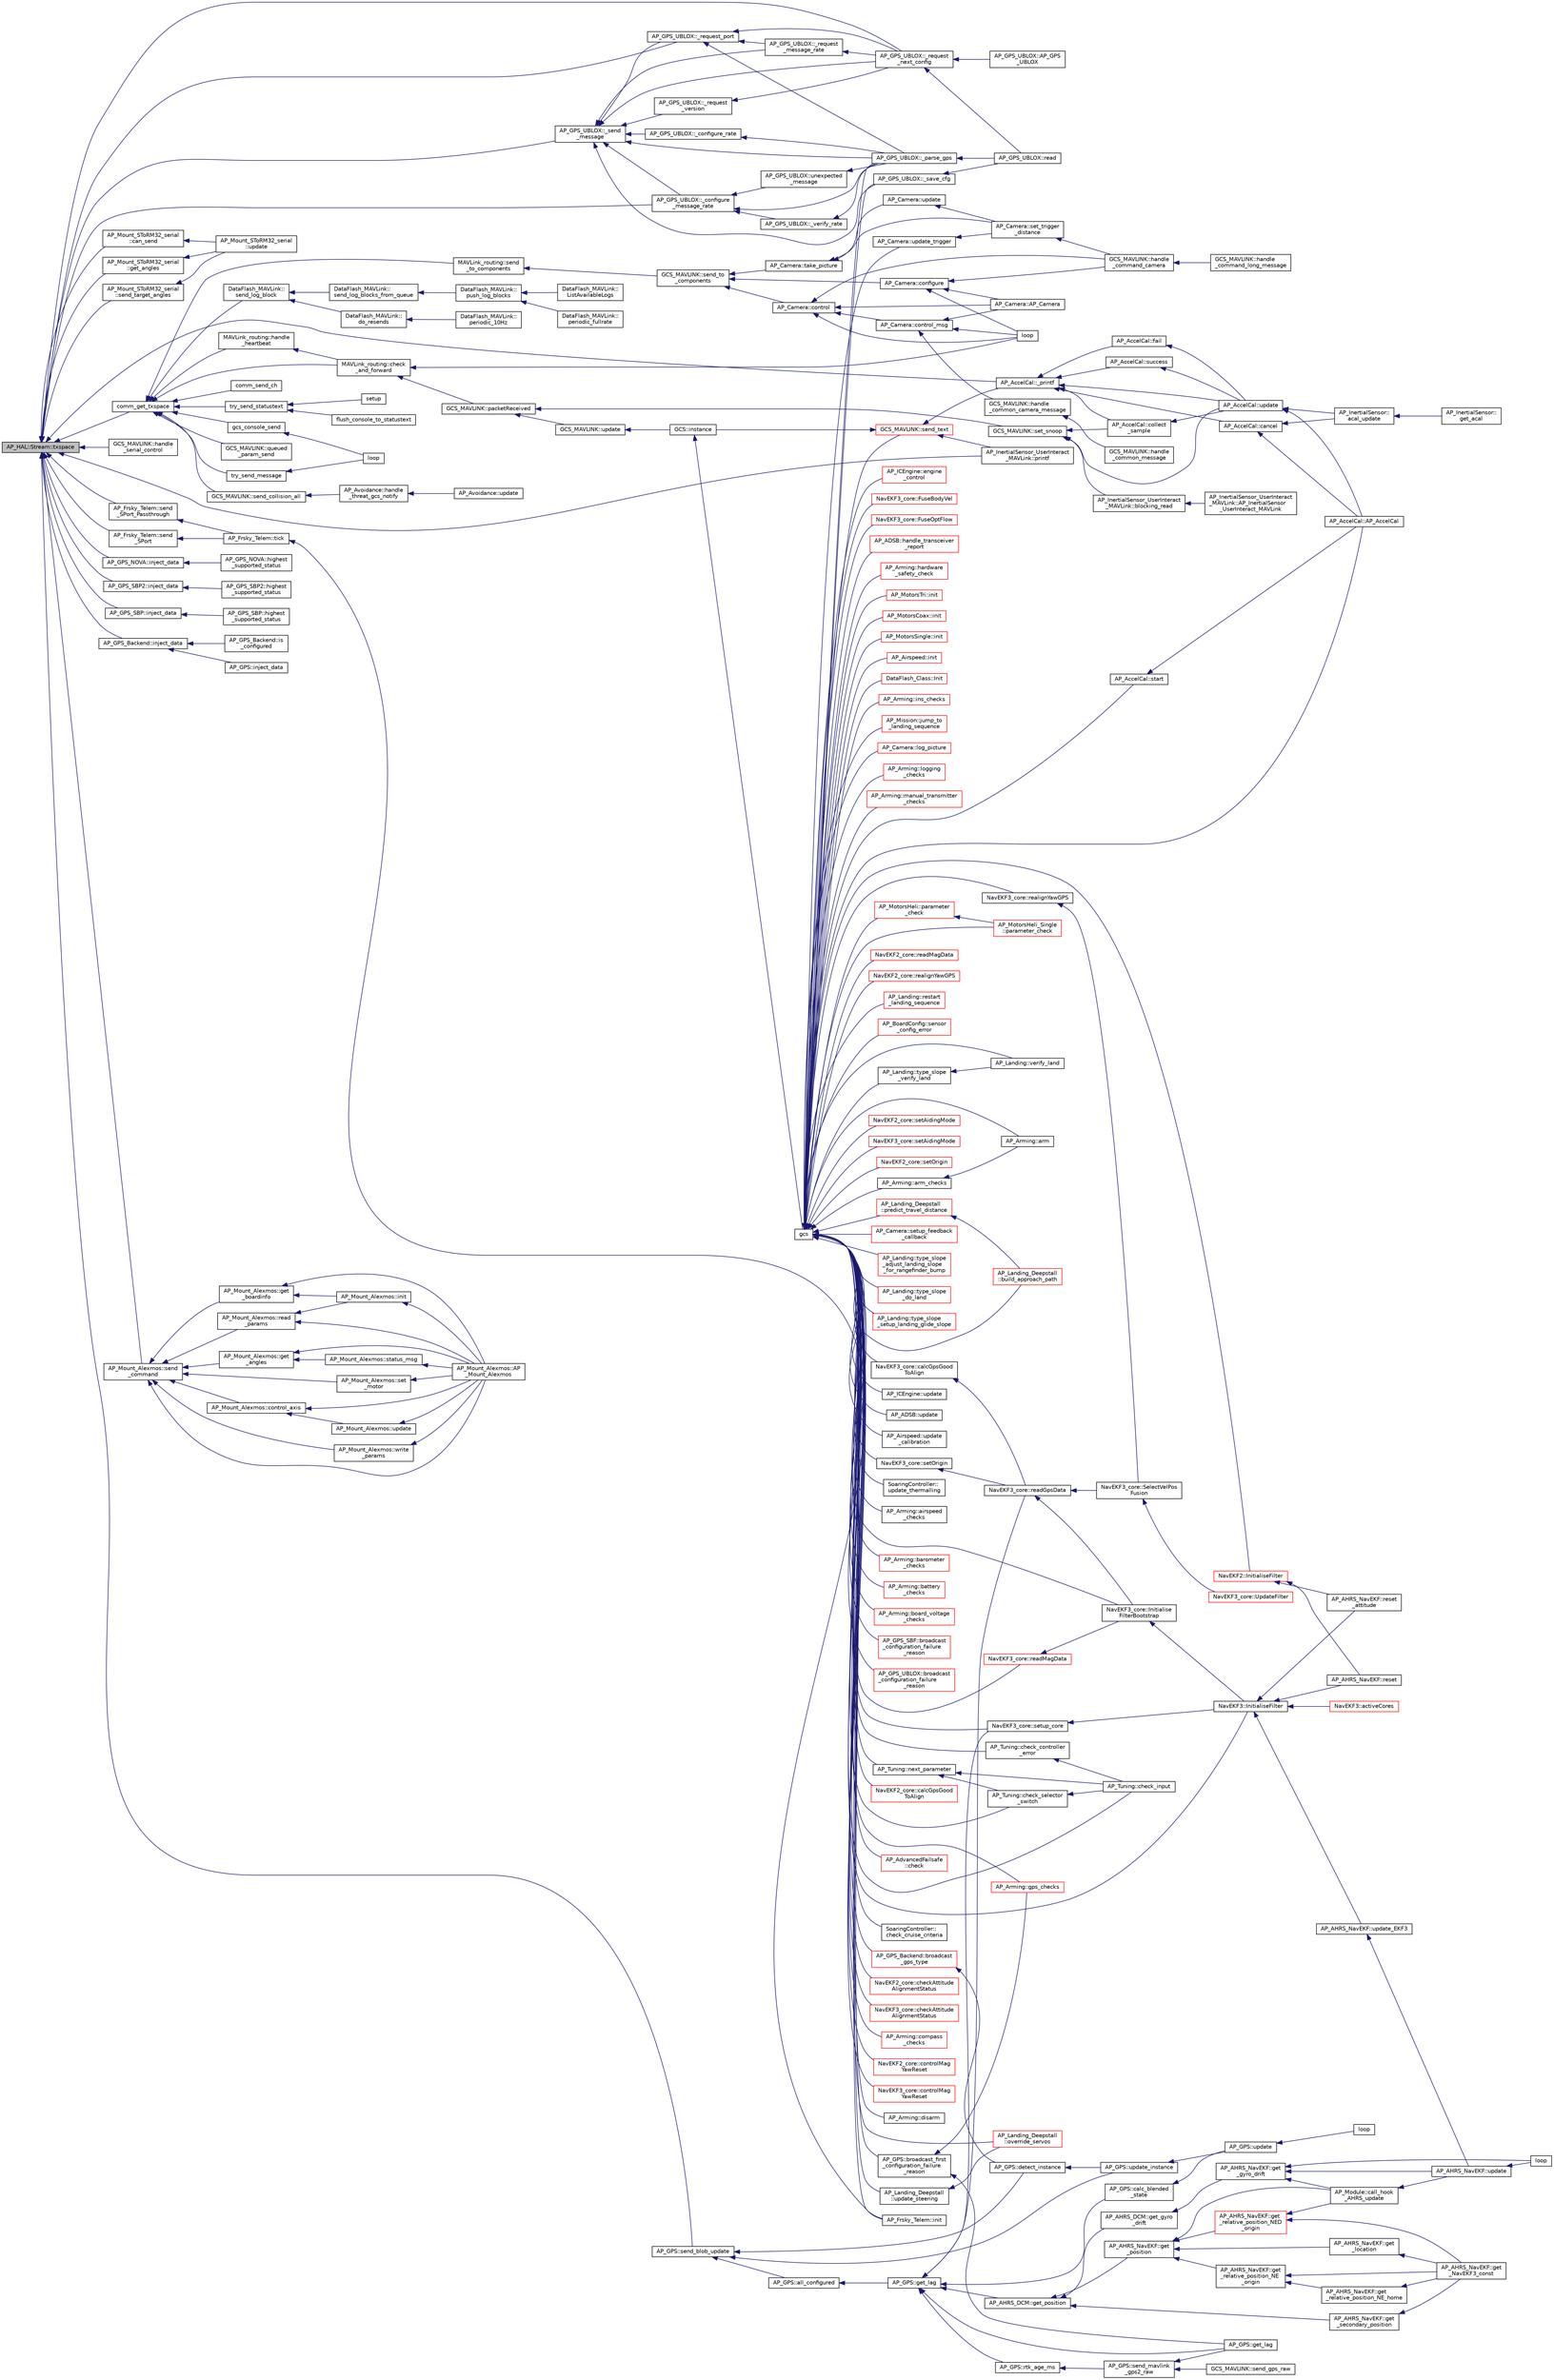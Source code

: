 digraph "AP_HAL::Stream::txspace"
{
 // INTERACTIVE_SVG=YES
  edge [fontname="Helvetica",fontsize="10",labelfontname="Helvetica",labelfontsize="10"];
  node [fontname="Helvetica",fontsize="10",shape=record];
  rankdir="LR";
  Node1 [label="AP_HAL::Stream::txspace",height=0.2,width=0.4,color="black", fillcolor="grey75", style="filled", fontcolor="black"];
  Node1 -> Node2 [dir="back",color="midnightblue",fontsize="10",style="solid",fontname="Helvetica"];
  Node2 [label="AP_GPS_UBLOX::_configure\l_message_rate",height=0.2,width=0.4,color="black", fillcolor="white", style="filled",URL="$classAP__GPS__UBLOX.html#a8e41510690d6244e39bba36def050204"];
  Node2 -> Node3 [dir="back",color="midnightblue",fontsize="10",style="solid",fontname="Helvetica"];
  Node3 [label="AP_GPS_UBLOX::_parse_gps",height=0.2,width=0.4,color="black", fillcolor="white", style="filled",URL="$classAP__GPS__UBLOX.html#a16ae8ab4b0babfbc2245beb0a438ec33"];
  Node3 -> Node4 [dir="back",color="midnightblue",fontsize="10",style="solid",fontname="Helvetica"];
  Node4 [label="AP_GPS_UBLOX::read",height=0.2,width=0.4,color="black", fillcolor="white", style="filled",URL="$classAP__GPS__UBLOX.html#a09825f5ca37ee9bdb5e0939a4073a84e"];
  Node2 -> Node5 [dir="back",color="midnightblue",fontsize="10",style="solid",fontname="Helvetica"];
  Node5 [label="AP_GPS_UBLOX::_verify_rate",height=0.2,width=0.4,color="black", fillcolor="white", style="filled",URL="$classAP__GPS__UBLOX.html#a061392aae2946bc69bc7ba814ca55efb"];
  Node5 -> Node3 [dir="back",color="midnightblue",fontsize="10",style="solid",fontname="Helvetica"];
  Node2 -> Node6 [dir="back",color="midnightblue",fontsize="10",style="solid",fontname="Helvetica"];
  Node6 [label="AP_GPS_UBLOX::unexpected\l_message",height=0.2,width=0.4,color="black", fillcolor="white", style="filled",URL="$classAP__GPS__UBLOX.html#a3b8dd4fbac9d7136cbd335c0b51d3257"];
  Node6 -> Node3 [dir="back",color="midnightblue",fontsize="10",style="solid",fontname="Helvetica"];
  Node1 -> Node7 [dir="back",color="midnightblue",fontsize="10",style="solid",fontname="Helvetica"];
  Node7 [label="AP_AccelCal::_printf",height=0.2,width=0.4,color="black", fillcolor="white", style="filled",URL="$classAP__AccelCal.html#abe59da874832ef2d6a025a3975fb735c"];
  Node7 -> Node8 [dir="back",color="midnightblue",fontsize="10",style="solid",fontname="Helvetica"];
  Node8 [label="AP_AccelCal::cancel",height=0.2,width=0.4,color="black", fillcolor="white", style="filled",URL="$classAP__AccelCal.html#a43c12755c810581bbbf236bb7fd1c2d0"];
  Node8 -> Node9 [dir="back",color="midnightblue",fontsize="10",style="solid",fontname="Helvetica"];
  Node9 [label="AP_InertialSensor::\lacal_update",height=0.2,width=0.4,color="black", fillcolor="white", style="filled",URL="$classAP__InertialSensor.html#a9ca5d711a97f4c33fe6a7c31b1329761"];
  Node9 -> Node10 [dir="back",color="midnightblue",fontsize="10",style="solid",fontname="Helvetica"];
  Node10 [label="AP_InertialSensor::\lget_acal",height=0.2,width=0.4,color="black", fillcolor="white", style="filled",URL="$classAP__InertialSensor.html#ab7992b2d70b268a86ad4354531ae464d"];
  Node8 -> Node11 [dir="back",color="midnightblue",fontsize="10",style="solid",fontname="Helvetica"];
  Node11 [label="AP_AccelCal::AP_AccelCal",height=0.2,width=0.4,color="black", fillcolor="white", style="filled",URL="$classAP__AccelCal.html#a04edd404ef14de6e6106e02f3746afeb"];
  Node7 -> Node12 [dir="back",color="midnightblue",fontsize="10",style="solid",fontname="Helvetica"];
  Node12 [label="AP_AccelCal::collect\l_sample",height=0.2,width=0.4,color="black", fillcolor="white", style="filled",URL="$classAP__AccelCal.html#a82a377b367cf5ce28a8631005cfabb7f"];
  Node12 -> Node13 [dir="back",color="midnightblue",fontsize="10",style="solid",fontname="Helvetica"];
  Node13 [label="AP_AccelCal::update",height=0.2,width=0.4,color="black", fillcolor="white", style="filled",URL="$classAP__AccelCal.html#a5a2c8a471866eff24b340cc9680f9868"];
  Node13 -> Node9 [dir="back",color="midnightblue",fontsize="10",style="solid",fontname="Helvetica"];
  Node13 -> Node11 [dir="back",color="midnightblue",fontsize="10",style="solid",fontname="Helvetica"];
  Node7 -> Node14 [dir="back",color="midnightblue",fontsize="10",style="solid",fontname="Helvetica"];
  Node14 [label="AP_AccelCal::fail",height=0.2,width=0.4,color="black", fillcolor="white", style="filled",URL="$classAP__AccelCal.html#a9094298479f444bac854a5720b157cd8"];
  Node14 -> Node13 [dir="back",color="midnightblue",fontsize="10",style="solid",fontname="Helvetica"];
  Node7 -> Node15 [dir="back",color="midnightblue",fontsize="10",style="solid",fontname="Helvetica"];
  Node15 [label="AP_AccelCal::success",height=0.2,width=0.4,color="black", fillcolor="white", style="filled",URL="$classAP__AccelCal.html#a2e758cdfaac8016ef037b8f002daec61"];
  Node15 -> Node13 [dir="back",color="midnightblue",fontsize="10",style="solid",fontname="Helvetica"];
  Node7 -> Node13 [dir="back",color="midnightblue",fontsize="10",style="solid",fontname="Helvetica"];
  Node1 -> Node16 [dir="back",color="midnightblue",fontsize="10",style="solid",fontname="Helvetica"];
  Node16 [label="AP_GPS_UBLOX::_request\l_next_config",height=0.2,width=0.4,color="black", fillcolor="white", style="filled",URL="$classAP__GPS__UBLOX.html#af664a91503c354001a990f310dfbc634"];
  Node16 -> Node17 [dir="back",color="midnightblue",fontsize="10",style="solid",fontname="Helvetica"];
  Node17 [label="AP_GPS_UBLOX::AP_GPS\l_UBLOX",height=0.2,width=0.4,color="black", fillcolor="white", style="filled",URL="$classAP__GPS__UBLOX.html#a0544590f35bd965c5ac93f8d98a340df"];
  Node16 -> Node4 [dir="back",color="midnightblue",fontsize="10",style="solid",fontname="Helvetica"];
  Node1 -> Node18 [dir="back",color="midnightblue",fontsize="10",style="solid",fontname="Helvetica"];
  Node18 [label="AP_GPS_UBLOX::_request_port",height=0.2,width=0.4,color="black", fillcolor="white", style="filled",URL="$classAP__GPS__UBLOX.html#acb03687d74891749c3f63246ae324cf5"];
  Node18 -> Node3 [dir="back",color="midnightblue",fontsize="10",style="solid",fontname="Helvetica"];
  Node18 -> Node19 [dir="back",color="midnightblue",fontsize="10",style="solid",fontname="Helvetica"];
  Node19 [label="AP_GPS_UBLOX::_request\l_message_rate",height=0.2,width=0.4,color="black", fillcolor="white", style="filled",URL="$classAP__GPS__UBLOX.html#a225cfc86bda85491de00a09c034e77e5"];
  Node19 -> Node16 [dir="back",color="midnightblue",fontsize="10",style="solid",fontname="Helvetica"];
  Node18 -> Node16 [dir="back",color="midnightblue",fontsize="10",style="solid",fontname="Helvetica"];
  Node1 -> Node20 [dir="back",color="midnightblue",fontsize="10",style="solid",fontname="Helvetica"];
  Node20 [label="AP_GPS_UBLOX::_send\l_message",height=0.2,width=0.4,color="black", fillcolor="white", style="filled",URL="$classAP__GPS__UBLOX.html#a70796ce79531f8601c16cf9a1b6b442b"];
  Node20 -> Node2 [dir="back",color="midnightblue",fontsize="10",style="solid",fontname="Helvetica"];
  Node20 -> Node21 [dir="back",color="midnightblue",fontsize="10",style="solid",fontname="Helvetica"];
  Node21 [label="AP_GPS_UBLOX::_configure_rate",height=0.2,width=0.4,color="black", fillcolor="white", style="filled",URL="$classAP__GPS__UBLOX.html#a0fdbefebc115c41409b552b53b583324"];
  Node21 -> Node3 [dir="back",color="midnightblue",fontsize="10",style="solid",fontname="Helvetica"];
  Node20 -> Node3 [dir="back",color="midnightblue",fontsize="10",style="solid",fontname="Helvetica"];
  Node20 -> Node19 [dir="back",color="midnightblue",fontsize="10",style="solid",fontname="Helvetica"];
  Node20 -> Node16 [dir="back",color="midnightblue",fontsize="10",style="solid",fontname="Helvetica"];
  Node20 -> Node18 [dir="back",color="midnightblue",fontsize="10",style="solid",fontname="Helvetica"];
  Node20 -> Node22 [dir="back",color="midnightblue",fontsize="10",style="solid",fontname="Helvetica"];
  Node22 [label="AP_GPS_UBLOX::_request\l_version",height=0.2,width=0.4,color="black", fillcolor="white", style="filled",URL="$classAP__GPS__UBLOX.html#ae1da492ab0f9b2b2871799848f2120f8"];
  Node22 -> Node16 [dir="back",color="midnightblue",fontsize="10",style="solid",fontname="Helvetica"];
  Node20 -> Node23 [dir="back",color="midnightblue",fontsize="10",style="solid",fontname="Helvetica"];
  Node23 [label="AP_GPS_UBLOX::_save_cfg",height=0.2,width=0.4,color="black", fillcolor="white", style="filled",URL="$classAP__GPS__UBLOX.html#a735f714c51ff36ab8e5fa4cf266627ab"];
  Node23 -> Node4 [dir="back",color="midnightblue",fontsize="10",style="solid",fontname="Helvetica"];
  Node1 -> Node24 [dir="back",color="midnightblue",fontsize="10",style="solid",fontname="Helvetica"];
  Node24 [label="AP_Mount_SToRM32_serial\l::can_send",height=0.2,width=0.4,color="black", fillcolor="white", style="filled",URL="$classAP__Mount__SToRM32__serial.html#ababded27cd3d3782818fdbe4cd87928c"];
  Node24 -> Node25 [dir="back",color="midnightblue",fontsize="10",style="solid",fontname="Helvetica"];
  Node25 [label="AP_Mount_SToRM32_serial\l::update",height=0.2,width=0.4,color="black", fillcolor="white", style="filled",URL="$classAP__Mount__SToRM32__serial.html#a0e8996b1bfa413cf9fbaef55e5bb0fb4"];
  Node1 -> Node26 [dir="back",color="midnightblue",fontsize="10",style="solid",fontname="Helvetica"];
  Node26 [label="comm_get_txspace",height=0.2,width=0.4,color="black", fillcolor="white", style="filled",URL="$GCS__MAVLink_8h.html#a2a0fd455fd37f642e9eb67373a14b7d9"];
  Node26 -> Node27 [dir="back",color="midnightblue",fontsize="10",style="solid",fontname="Helvetica"];
  Node27 [label="MAVLink_routing::check\l_and_forward",height=0.2,width=0.4,color="black", fillcolor="white", style="filled",URL="$classMAVLink__routing.html#a474038c8ab695c57e23fb6fec4664947"];
  Node27 -> Node28 [dir="back",color="midnightblue",fontsize="10",style="solid",fontname="Helvetica"];
  Node28 [label="loop",height=0.2,width=0.4,color="black", fillcolor="white", style="filled",URL="$routing_8cpp.html#afe461d27b9c48d5921c00d521181f12f"];
  Node27 -> Node29 [dir="back",color="midnightblue",fontsize="10",style="solid",fontname="Helvetica"];
  Node29 [label="GCS_MAVLINK::packetReceived",height=0.2,width=0.4,color="black", fillcolor="white", style="filled",URL="$structGCS__MAVLINK.html#aabf8eb6ddc5987a67d80ba3100531b25"];
  Node29 -> Node30 [dir="back",color="midnightblue",fontsize="10",style="solid",fontname="Helvetica"];
  Node30 [label="GCS_MAVLINK::set_snoop",height=0.2,width=0.4,color="black", fillcolor="white", style="filled",URL="$structGCS__MAVLINK.html#a34892e32f5d039c3b977b3798d959645"];
  Node30 -> Node31 [dir="back",color="midnightblue",fontsize="10",style="solid",fontname="Helvetica"];
  Node31 [label="AP_InertialSensor_UserInteract\l_MAVLink::blocking_read",height=0.2,width=0.4,color="black", fillcolor="white", style="filled",URL="$classAP__InertialSensor__UserInteract__MAVLink.html#a48aca70929432691988f04da6a6797e9"];
  Node31 -> Node32 [dir="back",color="midnightblue",fontsize="10",style="solid",fontname="Helvetica"];
  Node32 [label="AP_InertialSensor_UserInteract\l_MAVLink::AP_InertialSensor\l_UserInteract_MAVLink",height=0.2,width=0.4,color="black", fillcolor="white", style="filled",URL="$classAP__InertialSensor__UserInteract__MAVLink.html#ae235eeabe02f29f04a8876cbb1a10161"];
  Node30 -> Node12 [dir="back",color="midnightblue",fontsize="10",style="solid",fontname="Helvetica"];
  Node30 -> Node13 [dir="back",color="midnightblue",fontsize="10",style="solid",fontname="Helvetica"];
  Node29 -> Node33 [dir="back",color="midnightblue",fontsize="10",style="solid",fontname="Helvetica"];
  Node33 [label="GCS_MAVLINK::update",height=0.2,width=0.4,color="black", fillcolor="white", style="filled",URL="$structGCS__MAVLINK.html#aafd0957768c4f81022b1f173c561b42d"];
  Node33 -> Node34 [dir="back",color="midnightblue",fontsize="10",style="solid",fontname="Helvetica"];
  Node34 [label="GCS::instance",height=0.2,width=0.4,color="black", fillcolor="white", style="filled",URL="$classGCS.html#ae4cc34bdfabd2de4587d3553e6b4582d"];
  Node34 -> Node35 [dir="back",color="midnightblue",fontsize="10",style="solid",fontname="Helvetica"];
  Node35 [label="gcs",height=0.2,width=0.4,color="black", fillcolor="white", style="filled",URL="$GCS__Common_8cpp.html#a1d3cc361b864ddf64a44c12ab3bd044e"];
  Node35 -> Node3 [dir="back",color="midnightblue",fontsize="10",style="solid",fontname="Helvetica"];
  Node35 -> Node23 [dir="back",color="midnightblue",fontsize="10",style="solid",fontname="Helvetica"];
  Node35 -> Node36 [dir="back",color="midnightblue",fontsize="10",style="solid",fontname="Helvetica"];
  Node36 [label="AP_Arming::airspeed\l_checks",height=0.2,width=0.4,color="black", fillcolor="white", style="filled",URL="$classAP__Arming.html#a2b7ca6e3c7517feca088b28d45f2fc61"];
  Node35 -> Node11 [dir="back",color="midnightblue",fontsize="10",style="solid",fontname="Helvetica"];
  Node35 -> Node37 [dir="back",color="midnightblue",fontsize="10",style="solid",fontname="Helvetica"];
  Node37 [label="AP_Arming::arm",height=0.2,width=0.4,color="black", fillcolor="white", style="filled",URL="$classAP__Arming.html#a47b859d9929a736df2f08a1cad03efcb"];
  Node35 -> Node38 [dir="back",color="midnightblue",fontsize="10",style="solid",fontname="Helvetica"];
  Node38 [label="AP_Arming::arm_checks",height=0.2,width=0.4,color="black", fillcolor="white", style="filled",URL="$classAP__Arming.html#ab2f0095af9b74996b11006d85fc137ed"];
  Node38 -> Node37 [dir="back",color="midnightblue",fontsize="10",style="solid",fontname="Helvetica"];
  Node35 -> Node39 [dir="back",color="midnightblue",fontsize="10",style="solid",fontname="Helvetica"];
  Node39 [label="AP_Arming::barometer\l_checks",height=0.2,width=0.4,color="red", fillcolor="white", style="filled",URL="$classAP__Arming.html#af6f4e5ed936ada30378367cda0ad7710"];
  Node35 -> Node40 [dir="back",color="midnightblue",fontsize="10",style="solid",fontname="Helvetica"];
  Node40 [label="AP_Arming::battery\l_checks",height=0.2,width=0.4,color="red", fillcolor="white", style="filled",URL="$classAP__Arming.html#a03bd378dc54cf6f8624cac6c2e59aa79"];
  Node35 -> Node41 [dir="back",color="midnightblue",fontsize="10",style="solid",fontname="Helvetica"];
  Node41 [label="AP_Arming::board_voltage\l_checks",height=0.2,width=0.4,color="red", fillcolor="white", style="filled",URL="$classAP__Arming.html#a3a7732a0c5ed5b5ccbb97e72c2a6587c"];
  Node35 -> Node42 [dir="back",color="midnightblue",fontsize="10",style="solid",fontname="Helvetica"];
  Node42 [label="AP_GPS_SBF::broadcast\l_configuration_failure\l_reason",height=0.2,width=0.4,color="red", fillcolor="white", style="filled",URL="$classAP__GPS__SBF.html#a3afd5ceacd87462981cc290fd3dcc66d"];
  Node35 -> Node43 [dir="back",color="midnightblue",fontsize="10",style="solid",fontname="Helvetica"];
  Node43 [label="AP_GPS_UBLOX::broadcast\l_configuration_failure\l_reason",height=0.2,width=0.4,color="red", fillcolor="white", style="filled",URL="$classAP__GPS__UBLOX.html#a63fbd7a6bd3cac3ce3072a4713a0d1bc"];
  Node35 -> Node44 [dir="back",color="midnightblue",fontsize="10",style="solid",fontname="Helvetica"];
  Node44 [label="AP_GPS::broadcast_first\l_configuration_failure\l_reason",height=0.2,width=0.4,color="black", fillcolor="white", style="filled",URL="$classAP__GPS.html#a04a660c6aeee0add4d4d6ebac74c2944"];
  Node44 -> Node45 [dir="back",color="midnightblue",fontsize="10",style="solid",fontname="Helvetica"];
  Node45 [label="AP_GPS::get_lag",height=0.2,width=0.4,color="black", fillcolor="white", style="filled",URL="$classAP__GPS.html#a6e74a89971cdb43f9d24e5dd9a36a090"];
  Node44 -> Node46 [dir="back",color="midnightblue",fontsize="10",style="solid",fontname="Helvetica"];
  Node46 [label="AP_Arming::gps_checks",height=0.2,width=0.4,color="red", fillcolor="white", style="filled",URL="$classAP__Arming.html#a3e31fe40e0d7d0e6befd2f82dd6b5a6d"];
  Node35 -> Node47 [dir="back",color="midnightblue",fontsize="10",style="solid",fontname="Helvetica"];
  Node47 [label="AP_GPS_Backend::broadcast\l_gps_type",height=0.2,width=0.4,color="red", fillcolor="white", style="filled",URL="$classAP__GPS__Backend.html#ae08cc0de134fdba86c629c09dc5c8790"];
  Node47 -> Node48 [dir="back",color="midnightblue",fontsize="10",style="solid",fontname="Helvetica"];
  Node48 [label="AP_GPS::detect_instance",height=0.2,width=0.4,color="black", fillcolor="white", style="filled",URL="$classAP__GPS.html#a4bdd5c70ed358b4147a58c7d09f040dd"];
  Node48 -> Node49 [dir="back",color="midnightblue",fontsize="10",style="solid",fontname="Helvetica"];
  Node49 [label="AP_GPS::update_instance",height=0.2,width=0.4,color="black", fillcolor="white", style="filled",URL="$classAP__GPS.html#a83302e8b52e5d01ae67375b3542eb460"];
  Node49 -> Node50 [dir="back",color="midnightblue",fontsize="10",style="solid",fontname="Helvetica"];
  Node50 [label="AP_GPS::update",height=0.2,width=0.4,color="black", fillcolor="white", style="filled",URL="$classAP__GPS.html#afe04427a47ab5e630cb979815abd911e"];
  Node50 -> Node51 [dir="back",color="midnightblue",fontsize="10",style="solid",fontname="Helvetica"];
  Node51 [label="loop",height=0.2,width=0.4,color="black", fillcolor="white", style="filled",URL="$GPS__AUTO__test_8cpp.html#afe461d27b9c48d5921c00d521181f12f"];
  Node35 -> Node52 [dir="back",color="midnightblue",fontsize="10",style="solid",fontname="Helvetica"];
  Node52 [label="AP_Landing_Deepstall\l::build_approach_path",height=0.2,width=0.4,color="red", fillcolor="white", style="filled",URL="$classAP__Landing__Deepstall.html#a4a72b071a83b10f686db40d93a9ddb7c"];
  Node35 -> Node53 [dir="back",color="midnightblue",fontsize="10",style="solid",fontname="Helvetica"];
  Node53 [label="NavEKF2_core::calcGpsGood\lToAlign",height=0.2,width=0.4,color="red", fillcolor="white", style="filled",URL="$classNavEKF2__core.html#af17ad10645eedde6134e5988ed2b80b2"];
  Node35 -> Node54 [dir="back",color="midnightblue",fontsize="10",style="solid",fontname="Helvetica"];
  Node54 [label="NavEKF3_core::calcGpsGood\lToAlign",height=0.2,width=0.4,color="black", fillcolor="white", style="filled",URL="$classNavEKF3__core.html#ab712c6228fff3e0413b5bf039755ccaf"];
  Node54 -> Node55 [dir="back",color="midnightblue",fontsize="10",style="solid",fontname="Helvetica"];
  Node55 [label="NavEKF3_core::readGpsData",height=0.2,width=0.4,color="black", fillcolor="white", style="filled",URL="$classNavEKF3__core.html#ac8dc281034818e5fc9b2207daa2b7c3a"];
  Node55 -> Node56 [dir="back",color="midnightblue",fontsize="10",style="solid",fontname="Helvetica"];
  Node56 [label="NavEKF3_core::Initialise\lFilterBootstrap",height=0.2,width=0.4,color="black", fillcolor="white", style="filled",URL="$classNavEKF3__core.html#aae18ada44b1b7be0d45af03391ef961a"];
  Node56 -> Node57 [dir="back",color="midnightblue",fontsize="10",style="solid",fontname="Helvetica"];
  Node57 [label="NavEKF3::InitialiseFilter",height=0.2,width=0.4,color="black", fillcolor="white", style="filled",URL="$classNavEKF3.html#a07f064fa513fbb6e7188141904f3b5b5"];
  Node57 -> Node58 [dir="back",color="midnightblue",fontsize="10",style="solid",fontname="Helvetica"];
  Node58 [label="NavEKF3::activeCores",height=0.2,width=0.4,color="red", fillcolor="white", style="filled",URL="$classNavEKF3.html#a3e1f50ad977a17222fcd7a6851b0f2ec"];
  Node57 -> Node59 [dir="back",color="midnightblue",fontsize="10",style="solid",fontname="Helvetica"];
  Node59 [label="AP_AHRS_NavEKF::reset",height=0.2,width=0.4,color="black", fillcolor="white", style="filled",URL="$classAP__AHRS__NavEKF.html#a532ff0df024a4537e5a108c42ba405a7"];
  Node57 -> Node60 [dir="back",color="midnightblue",fontsize="10",style="solid",fontname="Helvetica"];
  Node60 [label="AP_AHRS_NavEKF::reset\l_attitude",height=0.2,width=0.4,color="black", fillcolor="white", style="filled",URL="$classAP__AHRS__NavEKF.html#a9bd3c7f1793a48cd0d736b19fbfaf19a"];
  Node57 -> Node61 [dir="back",color="midnightblue",fontsize="10",style="solid",fontname="Helvetica"];
  Node61 [label="AP_AHRS_NavEKF::update_EKF3",height=0.2,width=0.4,color="black", fillcolor="white", style="filled",URL="$classAP__AHRS__NavEKF.html#a324160404f12959e955554f5aed26459"];
  Node61 -> Node62 [dir="back",color="midnightblue",fontsize="10",style="solid",fontname="Helvetica"];
  Node62 [label="AP_AHRS_NavEKF::update",height=0.2,width=0.4,color="black", fillcolor="white", style="filled",URL="$classAP__AHRS__NavEKF.html#ac8111979c5dc37a55b2c50818534ea52"];
  Node62 -> Node63 [dir="back",color="midnightblue",fontsize="10",style="solid",fontname="Helvetica"];
  Node63 [label="loop",height=0.2,width=0.4,color="black", fillcolor="white", style="filled",URL="$AHRS__Test_8cpp.html#afe461d27b9c48d5921c00d521181f12f"];
  Node55 -> Node64 [dir="back",color="midnightblue",fontsize="10",style="solid",fontname="Helvetica"];
  Node64 [label="NavEKF3_core::SelectVelPos\lFusion",height=0.2,width=0.4,color="black", fillcolor="white", style="filled",URL="$classNavEKF3__core.html#a8f4723dabc873f7112948a18b290fb01"];
  Node64 -> Node65 [dir="back",color="midnightblue",fontsize="10",style="solid",fontname="Helvetica"];
  Node65 [label="NavEKF3_core::UpdateFilter",height=0.2,width=0.4,color="red", fillcolor="white", style="filled",URL="$classNavEKF3__core.html#a2a7fae9e0bf2ce6fc2f9b3918dc168d3"];
  Node35 -> Node66 [dir="back",color="midnightblue",fontsize="10",style="solid",fontname="Helvetica"];
  Node66 [label="AP_AdvancedFailsafe\l::check",height=0.2,width=0.4,color="red", fillcolor="white", style="filled",URL="$classAP__AdvancedFailsafe.html#a017a878d56457eea9bd9a59c07b92190"];
  Node35 -> Node67 [dir="back",color="midnightblue",fontsize="10",style="solid",fontname="Helvetica"];
  Node67 [label="AP_Tuning::check_controller\l_error",height=0.2,width=0.4,color="black", fillcolor="white", style="filled",URL="$classAP__Tuning.html#a2edf7f8bc74c25be438ec7ceacbe9267"];
  Node67 -> Node68 [dir="back",color="midnightblue",fontsize="10",style="solid",fontname="Helvetica"];
  Node68 [label="AP_Tuning::check_input",height=0.2,width=0.4,color="black", fillcolor="white", style="filled",URL="$classAP__Tuning.html#a26bf8c5e3711e547ce95654ca285fecb"];
  Node35 -> Node69 [dir="back",color="midnightblue",fontsize="10",style="solid",fontname="Helvetica"];
  Node69 [label="SoaringController::\lcheck_cruise_criteria",height=0.2,width=0.4,color="black", fillcolor="white", style="filled",URL="$classSoaringController.html#a67d3126fd2b67b567a8aac3998948170"];
  Node35 -> Node68 [dir="back",color="midnightblue",fontsize="10",style="solid",fontname="Helvetica"];
  Node35 -> Node70 [dir="back",color="midnightblue",fontsize="10",style="solid",fontname="Helvetica"];
  Node70 [label="AP_Tuning::check_selector\l_switch",height=0.2,width=0.4,color="black", fillcolor="white", style="filled",URL="$classAP__Tuning.html#a2c322bf5acb10cb09aee89436abf4e04"];
  Node70 -> Node68 [dir="back",color="midnightblue",fontsize="10",style="solid",fontname="Helvetica"];
  Node35 -> Node71 [dir="back",color="midnightblue",fontsize="10",style="solid",fontname="Helvetica"];
  Node71 [label="NavEKF2_core::checkAttitude\lAlignmentStatus",height=0.2,width=0.4,color="red", fillcolor="white", style="filled",URL="$classNavEKF2__core.html#aeae0381fbcdde23ea1a58f929d0aeafb"];
  Node35 -> Node72 [dir="back",color="midnightblue",fontsize="10",style="solid",fontname="Helvetica"];
  Node72 [label="NavEKF3_core::checkAttitude\lAlignmentStatus",height=0.2,width=0.4,color="red", fillcolor="white", style="filled",URL="$classNavEKF3__core.html#a7ccaa712cd813dd23e6cb1a438be83ae"];
  Node35 -> Node73 [dir="back",color="midnightblue",fontsize="10",style="solid",fontname="Helvetica"];
  Node73 [label="AP_Arming::compass\l_checks",height=0.2,width=0.4,color="red", fillcolor="white", style="filled",URL="$classAP__Arming.html#a24332b3f5e2e233914bce12e69ae9564"];
  Node35 -> Node74 [dir="back",color="midnightblue",fontsize="10",style="solid",fontname="Helvetica"];
  Node74 [label="NavEKF2_core::controlMag\lYawReset",height=0.2,width=0.4,color="red", fillcolor="white", style="filled",URL="$classNavEKF2__core.html#a3989e564224adfa26b0e32a5a03aca10"];
  Node35 -> Node75 [dir="back",color="midnightblue",fontsize="10",style="solid",fontname="Helvetica"];
  Node75 [label="NavEKF3_core::controlMag\lYawReset",height=0.2,width=0.4,color="red", fillcolor="white", style="filled",URL="$classNavEKF3__core.html#ae050fc8e6c45d5134f8cba8dabc719e8"];
  Node35 -> Node76 [dir="back",color="midnightblue",fontsize="10",style="solid",fontname="Helvetica"];
  Node76 [label="AP_Arming::disarm",height=0.2,width=0.4,color="black", fillcolor="white", style="filled",URL="$classAP__Arming.html#a1cd502992feb63526f3e2942576d4c03"];
  Node35 -> Node77 [dir="back",color="midnightblue",fontsize="10",style="solid",fontname="Helvetica"];
  Node77 [label="AP_ICEngine::engine\l_control",height=0.2,width=0.4,color="red", fillcolor="white", style="filled",URL="$classAP__ICEngine.html#a7ff9bcb99673c2fdd18f017902759fdc"];
  Node35 -> Node78 [dir="back",color="midnightblue",fontsize="10",style="solid",fontname="Helvetica"];
  Node78 [label="NavEKF3_core::FuseBodyVel",height=0.2,width=0.4,color="red", fillcolor="white", style="filled",URL="$classNavEKF3__core.html#ac3a112101b27d4efd4d9f9cb7904268f"];
  Node35 -> Node79 [dir="back",color="midnightblue",fontsize="10",style="solid",fontname="Helvetica"];
  Node79 [label="NavEKF3_core::FuseOptFlow",height=0.2,width=0.4,color="red", fillcolor="white", style="filled",URL="$classNavEKF3__core.html#a54648c765fad2d34d1de4453beb07f01"];
  Node35 -> Node46 [dir="back",color="midnightblue",fontsize="10",style="solid",fontname="Helvetica"];
  Node35 -> Node80 [dir="back",color="midnightblue",fontsize="10",style="solid",fontname="Helvetica"];
  Node80 [label="AP_ADSB::handle_transceiver\l_report",height=0.2,width=0.4,color="red", fillcolor="white", style="filled",URL="$classAP__ADSB.html#a3e100c93ec641fc04cbf8b0472a482f2"];
  Node35 -> Node81 [dir="back",color="midnightblue",fontsize="10",style="solid",fontname="Helvetica"];
  Node81 [label="AP_Arming::hardware\l_safety_check",height=0.2,width=0.4,color="red", fillcolor="white", style="filled",URL="$classAP__Arming.html#a66dd88cc4605d1c91c655b2959274b5c"];
  Node35 -> Node82 [dir="back",color="midnightblue",fontsize="10",style="solid",fontname="Helvetica"];
  Node82 [label="AP_MotorsTri::init",height=0.2,width=0.4,color="red", fillcolor="white", style="filled",URL="$classAP__MotorsTri.html#ab3d9289eccb10b59908b71f5d6deef12"];
  Node35 -> Node83 [dir="back",color="midnightblue",fontsize="10",style="solid",fontname="Helvetica"];
  Node83 [label="AP_MotorsCoax::init",height=0.2,width=0.4,color="red", fillcolor="white", style="filled",URL="$classAP__MotorsCoax.html#a608e8b345514d5dc776e9127340c16ce"];
  Node35 -> Node84 [dir="back",color="midnightblue",fontsize="10",style="solid",fontname="Helvetica"];
  Node84 [label="AP_MotorsSingle::init",height=0.2,width=0.4,color="red", fillcolor="white", style="filled",URL="$classAP__MotorsSingle.html#a23f9e9dec626aa810d730065eabadbf3"];
  Node35 -> Node85 [dir="back",color="midnightblue",fontsize="10",style="solid",fontname="Helvetica"];
  Node85 [label="AP_Airspeed::init",height=0.2,width=0.4,color="red", fillcolor="white", style="filled",URL="$classAP__Airspeed.html#a7499575104f24c6502e1148c353d9637"];
  Node35 -> Node86 [dir="back",color="midnightblue",fontsize="10",style="solid",fontname="Helvetica"];
  Node86 [label="DataFlash_Class::Init",height=0.2,width=0.4,color="red", fillcolor="white", style="filled",URL="$classDataFlash__Class.html#aabebe7ff9db07e2890274fceaa81b063"];
  Node35 -> Node87 [dir="back",color="midnightblue",fontsize="10",style="solid",fontname="Helvetica"];
  Node87 [label="AP_Frsky_Telem::init",height=0.2,width=0.4,color="black", fillcolor="white", style="filled",URL="$classAP__Frsky__Telem.html#a85793f92cf5c6c01c6335db43a65579a"];
  Node35 -> Node57 [dir="back",color="midnightblue",fontsize="10",style="solid",fontname="Helvetica"];
  Node35 -> Node88 [dir="back",color="midnightblue",fontsize="10",style="solid",fontname="Helvetica"];
  Node88 [label="NavEKF2::InitialiseFilter",height=0.2,width=0.4,color="red", fillcolor="white", style="filled",URL="$classNavEKF2.html#a9c447b8d84abf2dfc845ddbbbad46a2b"];
  Node88 -> Node59 [dir="back",color="midnightblue",fontsize="10",style="solid",fontname="Helvetica"];
  Node88 -> Node60 [dir="back",color="midnightblue",fontsize="10",style="solid",fontname="Helvetica"];
  Node35 -> Node56 [dir="back",color="midnightblue",fontsize="10",style="solid",fontname="Helvetica"];
  Node35 -> Node89 [dir="back",color="midnightblue",fontsize="10",style="solid",fontname="Helvetica"];
  Node89 [label="AP_Arming::ins_checks",height=0.2,width=0.4,color="red", fillcolor="white", style="filled",URL="$classAP__Arming.html#a98bb929393d206413a92adb94d443fc8"];
  Node35 -> Node90 [dir="back",color="midnightblue",fontsize="10",style="solid",fontname="Helvetica"];
  Node90 [label="AP_Mission::jump_to\l_landing_sequence",height=0.2,width=0.4,color="red", fillcolor="white", style="filled",URL="$classAP__Mission.html#a05baa29469cdd5a9606903a7c6b3f3c1"];
  Node35 -> Node91 [dir="back",color="midnightblue",fontsize="10",style="solid",fontname="Helvetica"];
  Node91 [label="AP_Camera::log_picture",height=0.2,width=0.4,color="red", fillcolor="white", style="filled",URL="$classAP__Camera.html#ae511c5d9c318c1650f04b4ecb5709112"];
  Node35 -> Node92 [dir="back",color="midnightblue",fontsize="10",style="solid",fontname="Helvetica"];
  Node92 [label="AP_Arming::logging\l_checks",height=0.2,width=0.4,color="red", fillcolor="white", style="filled",URL="$classAP__Arming.html#a42b683a689bf706a186653bcf3c1d442"];
  Node35 -> Node93 [dir="back",color="midnightblue",fontsize="10",style="solid",fontname="Helvetica"];
  Node93 [label="AP_Arming::manual_transmitter\l_checks",height=0.2,width=0.4,color="red", fillcolor="white", style="filled",URL="$classAP__Arming.html#aa2db8e16fc960948bf9ddd7fd875bb3b"];
  Node35 -> Node94 [dir="back",color="midnightblue",fontsize="10",style="solid",fontname="Helvetica"];
  Node94 [label="AP_Tuning::next_parameter",height=0.2,width=0.4,color="black", fillcolor="white", style="filled",URL="$classAP__Tuning.html#a983f0deed9283fcce372f6cc12746b67"];
  Node94 -> Node68 [dir="back",color="midnightblue",fontsize="10",style="solid",fontname="Helvetica"];
  Node94 -> Node70 [dir="back",color="midnightblue",fontsize="10",style="solid",fontname="Helvetica"];
  Node35 -> Node95 [dir="back",color="midnightblue",fontsize="10",style="solid",fontname="Helvetica"];
  Node95 [label="AP_Landing_Deepstall\l::override_servos",height=0.2,width=0.4,color="red", fillcolor="white", style="filled",URL="$classAP__Landing__Deepstall.html#aa518e1d049391f63af62d1374f4ee817"];
  Node35 -> Node96 [dir="back",color="midnightblue",fontsize="10",style="solid",fontname="Helvetica"];
  Node96 [label="AP_MotorsHeli::parameter\l_check",height=0.2,width=0.4,color="red", fillcolor="white", style="filled",URL="$classAP__MotorsHeli.html#aa7172580b1d54866a8314e3276fe629f"];
  Node96 -> Node97 [dir="back",color="midnightblue",fontsize="10",style="solid",fontname="Helvetica"];
  Node97 [label="AP_MotorsHeli_Single\l::parameter_check",height=0.2,width=0.4,color="red", fillcolor="white", style="filled",URL="$classAP__MotorsHeli__Single.html#a3a46691da820ffb3555bcf207127d372"];
  Node35 -> Node97 [dir="back",color="midnightblue",fontsize="10",style="solid",fontname="Helvetica"];
  Node35 -> Node98 [dir="back",color="midnightblue",fontsize="10",style="solid",fontname="Helvetica"];
  Node98 [label="AP_Landing_Deepstall\l::predict_travel_distance",height=0.2,width=0.4,color="red", fillcolor="white", style="filled",URL="$classAP__Landing__Deepstall.html#a03961c4449fc8bee752c05603b801f96"];
  Node98 -> Node52 [dir="back",color="midnightblue",fontsize="10",style="solid",fontname="Helvetica"];
  Node35 -> Node99 [dir="back",color="midnightblue",fontsize="10",style="solid",fontname="Helvetica"];
  Node99 [label="NavEKF2_core::readMagData",height=0.2,width=0.4,color="red", fillcolor="white", style="filled",URL="$classNavEKF2__core.html#abf6ac301297f486d9690d97c7a19dad8"];
  Node35 -> Node100 [dir="back",color="midnightblue",fontsize="10",style="solid",fontname="Helvetica"];
  Node100 [label="NavEKF3_core::readMagData",height=0.2,width=0.4,color="red", fillcolor="white", style="filled",URL="$classNavEKF3__core.html#a39fe9f76e9c368cba51e9af9b2367513"];
  Node100 -> Node56 [dir="back",color="midnightblue",fontsize="10",style="solid",fontname="Helvetica"];
  Node35 -> Node101 [dir="back",color="midnightblue",fontsize="10",style="solid",fontname="Helvetica"];
  Node101 [label="NavEKF2_core::realignYawGPS",height=0.2,width=0.4,color="red", fillcolor="white", style="filled",URL="$classNavEKF2__core.html#aed15cb967c48ddec08676da95e7af668"];
  Node35 -> Node102 [dir="back",color="midnightblue",fontsize="10",style="solid",fontname="Helvetica"];
  Node102 [label="NavEKF3_core::realignYawGPS",height=0.2,width=0.4,color="black", fillcolor="white", style="filled",URL="$classNavEKF3__core.html#a178c96e9746f94c6aff4c1af261f1a02"];
  Node102 -> Node64 [dir="back",color="midnightblue",fontsize="10",style="solid",fontname="Helvetica"];
  Node35 -> Node103 [dir="back",color="midnightblue",fontsize="10",style="solid",fontname="Helvetica"];
  Node103 [label="AP_Landing::restart\l_landing_sequence",height=0.2,width=0.4,color="red", fillcolor="white", style="filled",URL="$classAP__Landing.html#a4cb652398231c274e6061aa6b211366b"];
  Node35 -> Node104 [dir="back",color="midnightblue",fontsize="10",style="solid",fontname="Helvetica"];
  Node104 [label="GCS_MAVLINK::send_text",height=0.2,width=0.4,color="red", fillcolor="white", style="filled",URL="$structGCS__MAVLINK.html#a4a140f70e82bd456931afdfe045d610b"];
  Node104 -> Node7 [dir="back",color="midnightblue",fontsize="10",style="solid",fontname="Helvetica"];
  Node104 -> Node34 [dir="back",color="midnightblue",fontsize="10",style="solid",fontname="Helvetica"];
  Node104 -> Node105 [dir="back",color="midnightblue",fontsize="10",style="solid",fontname="Helvetica"];
  Node105 [label="AP_InertialSensor_UserInteract\l_MAVLink::printf",height=0.2,width=0.4,color="black", fillcolor="white", style="filled",URL="$classAP__InertialSensor__UserInteract__MAVLink.html#a738f50c0b4d0737de7f853960729b139"];
  Node35 -> Node106 [dir="back",color="midnightblue",fontsize="10",style="solid",fontname="Helvetica"];
  Node106 [label="AP_BoardConfig::sensor\l_config_error",height=0.2,width=0.4,color="red", fillcolor="white", style="filled",URL="$classAP__BoardConfig.html#ab7d977aecbbe7090266bee755bf2cc32"];
  Node35 -> Node107 [dir="back",color="midnightblue",fontsize="10",style="solid",fontname="Helvetica"];
  Node107 [label="NavEKF2_core::setAidingMode",height=0.2,width=0.4,color="red", fillcolor="white", style="filled",URL="$classNavEKF2__core.html#a9bd042974d65cfc6b789959c980281e9"];
  Node35 -> Node108 [dir="back",color="midnightblue",fontsize="10",style="solid",fontname="Helvetica"];
  Node108 [label="NavEKF3_core::setAidingMode",height=0.2,width=0.4,color="red", fillcolor="white", style="filled",URL="$classNavEKF3__core.html#aa136ad0e0f33a45a6f9d907e4543b9c2"];
  Node35 -> Node109 [dir="back",color="midnightblue",fontsize="10",style="solid",fontname="Helvetica"];
  Node109 [label="NavEKF2_core::setOrigin",height=0.2,width=0.4,color="red", fillcolor="white", style="filled",URL="$classNavEKF2__core.html#af5d9a266f5cbe14a3777c0fd4b54a8a2"];
  Node35 -> Node110 [dir="back",color="midnightblue",fontsize="10",style="solid",fontname="Helvetica"];
  Node110 [label="NavEKF3_core::setOrigin",height=0.2,width=0.4,color="black", fillcolor="white", style="filled",URL="$classNavEKF3__core.html#af9e8c548152f6184e43f212ce519d228"];
  Node110 -> Node55 [dir="back",color="midnightblue",fontsize="10",style="solid",fontname="Helvetica"];
  Node35 -> Node111 [dir="back",color="midnightblue",fontsize="10",style="solid",fontname="Helvetica"];
  Node111 [label="NavEKF3_core::setup_core",height=0.2,width=0.4,color="black", fillcolor="white", style="filled",URL="$classNavEKF3__core.html#a0b8f47e59f846a862b145edfaa9b7e99"];
  Node111 -> Node57 [dir="back",color="midnightblue",fontsize="10",style="solid",fontname="Helvetica"];
  Node35 -> Node112 [dir="back",color="midnightblue",fontsize="10",style="solid",fontname="Helvetica"];
  Node112 [label="AP_Camera::setup_feedback\l_callback",height=0.2,width=0.4,color="red", fillcolor="white", style="filled",URL="$classAP__Camera.html#a52203d3c3cc7e420e58c6d0e882f35f4"];
  Node35 -> Node113 [dir="back",color="midnightblue",fontsize="10",style="solid",fontname="Helvetica"];
  Node113 [label="AP_AccelCal::start",height=0.2,width=0.4,color="black", fillcolor="white", style="filled",URL="$classAP__AccelCal.html#a5a1f3f9b0c46aa6f245440c0a1a358d7"];
  Node113 -> Node11 [dir="back",color="midnightblue",fontsize="10",style="solid",fontname="Helvetica"];
  Node35 -> Node114 [dir="back",color="midnightblue",fontsize="10",style="solid",fontname="Helvetica"];
  Node114 [label="AP_Landing::type_slope\l_adjust_landing_slope\l_for_rangefinder_bump",height=0.2,width=0.4,color="red", fillcolor="white", style="filled",URL="$classAP__Landing.html#a68317a4d27e65aadc7013a9363da5ce3"];
  Node35 -> Node115 [dir="back",color="midnightblue",fontsize="10",style="solid",fontname="Helvetica"];
  Node115 [label="AP_Landing::type_slope\l_do_land",height=0.2,width=0.4,color="red", fillcolor="white", style="filled",URL="$classAP__Landing.html#af39dd86c5af8eea24ce31fe858b9c26b"];
  Node35 -> Node116 [dir="back",color="midnightblue",fontsize="10",style="solid",fontname="Helvetica"];
  Node116 [label="AP_Landing::type_slope\l_setup_landing_glide_slope",height=0.2,width=0.4,color="red", fillcolor="white", style="filled",URL="$classAP__Landing.html#a1dfa510a03baa86e6814acf6b3c75595"];
  Node35 -> Node117 [dir="back",color="midnightblue",fontsize="10",style="solid",fontname="Helvetica"];
  Node117 [label="AP_Landing::type_slope\l_verify_land",height=0.2,width=0.4,color="black", fillcolor="white", style="filled",URL="$classAP__Landing.html#a7e884642791e4b1f0b9c396b86055a6a"];
  Node117 -> Node118 [dir="back",color="midnightblue",fontsize="10",style="solid",fontname="Helvetica"];
  Node118 [label="AP_Landing::verify_land",height=0.2,width=0.4,color="black", fillcolor="white", style="filled",URL="$classAP__Landing.html#afdbc34de818b9cb366336c23660fd495"];
  Node35 -> Node119 [dir="back",color="midnightblue",fontsize="10",style="solid",fontname="Helvetica"];
  Node119 [label="AP_ICEngine::update",height=0.2,width=0.4,color="black", fillcolor="white", style="filled",URL="$classAP__ICEngine.html#a72c0687138bdfde2f905f00be039b710"];
  Node35 -> Node120 [dir="back",color="midnightblue",fontsize="10",style="solid",fontname="Helvetica"];
  Node120 [label="AP_ADSB::update",height=0.2,width=0.4,color="black", fillcolor="white", style="filled",URL="$classAP__ADSB.html#ab8305f5d3238ab9efff026ed1e6dc283"];
  Node35 -> Node121 [dir="back",color="midnightblue",fontsize="10",style="solid",fontname="Helvetica"];
  Node121 [label="AP_Airspeed::update\l_calibration",height=0.2,width=0.4,color="black", fillcolor="white", style="filled",URL="$classAP__Airspeed.html#a1c80f3cc71861ab7b3ea235439746645"];
  Node35 -> Node122 [dir="back",color="midnightblue",fontsize="10",style="solid",fontname="Helvetica"];
  Node122 [label="AP_Landing_Deepstall\l::update_steering",height=0.2,width=0.4,color="black", fillcolor="white", style="filled",URL="$classAP__Landing__Deepstall.html#aab1493714eff9f5a31b0d084e003e536"];
  Node122 -> Node95 [dir="back",color="midnightblue",fontsize="10",style="solid",fontname="Helvetica"];
  Node35 -> Node123 [dir="back",color="midnightblue",fontsize="10",style="solid",fontname="Helvetica"];
  Node123 [label="SoaringController::\lupdate_thermalling",height=0.2,width=0.4,color="black", fillcolor="white", style="filled",URL="$classSoaringController.html#abfbc693fd6c93da20fb098aedf6fd596"];
  Node35 -> Node124 [dir="back",color="midnightblue",fontsize="10",style="solid",fontname="Helvetica"];
  Node124 [label="AP_Camera::update_trigger",height=0.2,width=0.4,color="black", fillcolor="white", style="filled",URL="$classAP__Camera.html#a3809f54e2cc95832bb8d5e43451e834f"];
  Node124 -> Node125 [dir="back",color="midnightblue",fontsize="10",style="solid",fontname="Helvetica"];
  Node125 [label="AP_Camera::set_trigger\l_distance",height=0.2,width=0.4,color="black", fillcolor="white", style="filled",URL="$classAP__Camera.html#a4a39e7eb5e1df8b95ef260b0638c6fc7"];
  Node125 -> Node126 [dir="back",color="midnightblue",fontsize="10",style="solid",fontname="Helvetica"];
  Node126 [label="GCS_MAVLINK::handle\l_command_camera",height=0.2,width=0.4,color="black", fillcolor="white", style="filled",URL="$structGCS__MAVLINK.html#a735b4b8b692fa6985a7f7b99c6b4d58c"];
  Node126 -> Node127 [dir="back",color="midnightblue",fontsize="10",style="solid",fontname="Helvetica"];
  Node127 [label="GCS_MAVLINK::handle\l_command_long_message",height=0.2,width=0.4,color="black", fillcolor="white", style="filled",URL="$structGCS__MAVLINK.html#ada9816ba563e134b421cb5bcc7b21ed6"];
  Node35 -> Node118 [dir="back",color="midnightblue",fontsize="10",style="solid",fontname="Helvetica"];
  Node26 -> Node128 [dir="back",color="midnightblue",fontsize="10",style="solid",fontname="Helvetica"];
  Node128 [label="comm_send_ch",height=0.2,width=0.4,color="black", fillcolor="white", style="filled",URL="$GCS__MAVLink_8h.html#ab753873a1ee10adedd0ce246311468f8"];
  Node26 -> Node129 [dir="back",color="midnightblue",fontsize="10",style="solid",fontname="Helvetica"];
  Node129 [label="gcs_console_send",height=0.2,width=0.4,color="black", fillcolor="white", style="filled",URL="$GCS__Console_8h.html#acf3b9449586c84f434aef52a4a8059cd"];
  Node129 -> Node130 [dir="back",color="midnightblue",fontsize="10",style="solid",fontname="Helvetica"];
  Node130 [label="loop",height=0.2,width=0.4,color="black", fillcolor="white", style="filled",URL="$Console_8cpp.html#a0b33edabd7f1c4e4a0bf32c67269be2f"];
  Node26 -> Node131 [dir="back",color="midnightblue",fontsize="10",style="solid",fontname="Helvetica"];
  Node131 [label="MAVLink_routing::handle\l_heartbeat",height=0.2,width=0.4,color="black", fillcolor="white", style="filled",URL="$classMAVLink__routing.html#ae80b2a0d4f442fe80a7d0097da164b7e"];
  Node131 -> Node27 [dir="back",color="midnightblue",fontsize="10",style="solid",fontname="Helvetica"];
  Node26 -> Node132 [dir="back",color="midnightblue",fontsize="10",style="solid",fontname="Helvetica"];
  Node132 [label="GCS_MAVLINK::queued\l_param_send",height=0.2,width=0.4,color="black", fillcolor="white", style="filled",URL="$structGCS__MAVLINK.html#a508b2da2af9a77f175c60cac467cec70",tooltip="Send the next pending parameter, called from deferred message handling code. "];
  Node26 -> Node133 [dir="back",color="midnightblue",fontsize="10",style="solid",fontname="Helvetica"];
  Node133 [label="GCS_MAVLINK::send_collision_all",height=0.2,width=0.4,color="black", fillcolor="white", style="filled",URL="$structGCS__MAVLINK.html#a007e2acbb02611a68d30d68ed140b0fe"];
  Node133 -> Node134 [dir="back",color="midnightblue",fontsize="10",style="solid",fontname="Helvetica"];
  Node134 [label="AP_Avoidance::handle\l_threat_gcs_notify",height=0.2,width=0.4,color="black", fillcolor="white", style="filled",URL="$classAP__Avoidance.html#adc8a3f773458736daeec7b63edd068ba"];
  Node134 -> Node135 [dir="back",color="midnightblue",fontsize="10",style="solid",fontname="Helvetica"];
  Node135 [label="AP_Avoidance::update",height=0.2,width=0.4,color="black", fillcolor="white", style="filled",URL="$classAP__Avoidance.html#a37059296c298d5f6d9a5fb11bab4d329"];
  Node26 -> Node136 [dir="back",color="midnightblue",fontsize="10",style="solid",fontname="Helvetica"];
  Node136 [label="DataFlash_MAVLink::\lsend_log_block",height=0.2,width=0.4,color="black", fillcolor="white", style="filled",URL="$classDataFlash__MAVLink.html#a082cb8fdd78aab68f25008884da7ac09"];
  Node136 -> Node137 [dir="back",color="midnightblue",fontsize="10",style="solid",fontname="Helvetica"];
  Node137 [label="DataFlash_MAVLink::\ldo_resends",height=0.2,width=0.4,color="black", fillcolor="white", style="filled",URL="$classDataFlash__MAVLink.html#a5dcbd00a42efb961ca59b9f1a29fc346"];
  Node137 -> Node138 [dir="back",color="midnightblue",fontsize="10",style="solid",fontname="Helvetica"];
  Node138 [label="DataFlash_MAVLink::\lperiodic_10Hz",height=0.2,width=0.4,color="black", fillcolor="white", style="filled",URL="$classDataFlash__MAVLink.html#a076ace149800310d2c411690a1f8524e"];
  Node136 -> Node139 [dir="back",color="midnightblue",fontsize="10",style="solid",fontname="Helvetica"];
  Node139 [label="DataFlash_MAVLink::\lsend_log_blocks_from_queue",height=0.2,width=0.4,color="black", fillcolor="white", style="filled",URL="$classDataFlash__MAVLink.html#a7b0b101cd276db9def5a1cb41765242c"];
  Node139 -> Node140 [dir="back",color="midnightblue",fontsize="10",style="solid",fontname="Helvetica"];
  Node140 [label="DataFlash_MAVLink::\lpush_log_blocks",height=0.2,width=0.4,color="black", fillcolor="white", style="filled",URL="$classDataFlash__MAVLink.html#a250d61a602a4792e744532d41ea38d34"];
  Node140 -> Node141 [dir="back",color="midnightblue",fontsize="10",style="solid",fontname="Helvetica"];
  Node141 [label="DataFlash_MAVLink::\lListAvailableLogs",height=0.2,width=0.4,color="black", fillcolor="white", style="filled",URL="$classDataFlash__MAVLink.html#a7ce5650e9a386a430ca3ba71c7f733f2"];
  Node140 -> Node142 [dir="back",color="midnightblue",fontsize="10",style="solid",fontname="Helvetica"];
  Node142 [label="DataFlash_MAVLink::\lperiodic_fullrate",height=0.2,width=0.4,color="black", fillcolor="white", style="filled",URL="$classDataFlash__MAVLink.html#a62e4eb460ca5b7f9ea2869763518803c"];
  Node26 -> Node143 [dir="back",color="midnightblue",fontsize="10",style="solid",fontname="Helvetica"];
  Node143 [label="MAVLink_routing::send\l_to_components",height=0.2,width=0.4,color="black", fillcolor="white", style="filled",URL="$classMAVLink__routing.html#ace8e55f8db025f01d4309de699de5460"];
  Node143 -> Node144 [dir="back",color="midnightblue",fontsize="10",style="solid",fontname="Helvetica"];
  Node144 [label="GCS_MAVLINK::send_to\l_components",height=0.2,width=0.4,color="black", fillcolor="white", style="filled",URL="$structGCS__MAVLINK.html#a928edfeb8ca8d1656eca3e0c176d49a7"];
  Node144 -> Node145 [dir="back",color="midnightblue",fontsize="10",style="solid",fontname="Helvetica"];
  Node145 [label="AP_Camera::configure",height=0.2,width=0.4,color="black", fillcolor="white", style="filled",URL="$classAP__Camera.html#a2ceac45cdd6c13d66052c8168fff689c"];
  Node145 -> Node146 [dir="back",color="midnightblue",fontsize="10",style="solid",fontname="Helvetica"];
  Node146 [label="AP_Camera::AP_Camera",height=0.2,width=0.4,color="black", fillcolor="white", style="filled",URL="$classAP__Camera.html#ad8d2e68c3b5a7133da87975d3120223a"];
  Node145 -> Node126 [dir="back",color="midnightblue",fontsize="10",style="solid",fontname="Helvetica"];
  Node145 -> Node28 [dir="back",color="midnightblue",fontsize="10",style="solid",fontname="Helvetica"];
  Node144 -> Node147 [dir="back",color="midnightblue",fontsize="10",style="solid",fontname="Helvetica"];
  Node147 [label="AP_Camera::control",height=0.2,width=0.4,color="black", fillcolor="white", style="filled",URL="$classAP__Camera.html#a7c7aa23d1a71db5345bb11899bbb8f31"];
  Node147 -> Node146 [dir="back",color="midnightblue",fontsize="10",style="solid",fontname="Helvetica"];
  Node147 -> Node148 [dir="back",color="midnightblue",fontsize="10",style="solid",fontname="Helvetica"];
  Node148 [label="AP_Camera::control_msg",height=0.2,width=0.4,color="black", fillcolor="white", style="filled",URL="$classAP__Camera.html#a5a9157e5d811fa1b55bebe90fe731065",tooltip="decode deprecated MavLink message that controls camera. "];
  Node148 -> Node146 [dir="back",color="midnightblue",fontsize="10",style="solid",fontname="Helvetica"];
  Node148 -> Node149 [dir="back",color="midnightblue",fontsize="10",style="solid",fontname="Helvetica"];
  Node149 [label="GCS_MAVLINK::handle\l_common_camera_message",height=0.2,width=0.4,color="black", fillcolor="white", style="filled",URL="$structGCS__MAVLINK.html#a496597037e80be23544b7618199ad9f5"];
  Node149 -> Node150 [dir="back",color="midnightblue",fontsize="10",style="solid",fontname="Helvetica"];
  Node150 [label="GCS_MAVLINK::handle\l_common_message",height=0.2,width=0.4,color="black", fillcolor="white", style="filled",URL="$structGCS__MAVLINK.html#a13da94a2548ade6552a5250eb3251e89"];
  Node148 -> Node28 [dir="back",color="midnightblue",fontsize="10",style="solid",fontname="Helvetica"];
  Node147 -> Node126 [dir="back",color="midnightblue",fontsize="10",style="solid",fontname="Helvetica"];
  Node147 -> Node28 [dir="back",color="midnightblue",fontsize="10",style="solid",fontname="Helvetica"];
  Node144 -> Node151 [dir="back",color="midnightblue",fontsize="10",style="solid",fontname="Helvetica"];
  Node151 [label="AP_Camera::take_picture",height=0.2,width=0.4,color="black", fillcolor="white", style="filled",URL="$classAP__Camera.html#a5d7170c290ba358aab4e79e8e79bbb70"];
  Node151 -> Node125 [dir="back",color="midnightblue",fontsize="10",style="solid",fontname="Helvetica"];
  Node151 -> Node152 [dir="back",color="midnightblue",fontsize="10",style="solid",fontname="Helvetica"];
  Node152 [label="AP_Camera::update",height=0.2,width=0.4,color="black", fillcolor="white", style="filled",URL="$classAP__Camera.html#a4077dde0b48102aa3b07eb64f1f7a420"];
  Node152 -> Node125 [dir="back",color="midnightblue",fontsize="10",style="solid",fontname="Helvetica"];
  Node26 -> Node153 [dir="back",color="midnightblue",fontsize="10",style="solid",fontname="Helvetica"];
  Node153 [label="try_send_message",height=0.2,width=0.4,color="black", fillcolor="white", style="filled",URL="$simplegcs_8h.html#ae6d65bb6477c3fe759944f62cf26a0af"];
  Node153 -> Node130 [dir="back",color="midnightblue",fontsize="10",style="solid",fontname="Helvetica"];
  Node26 -> Node154 [dir="back",color="midnightblue",fontsize="10",style="solid",fontname="Helvetica"];
  Node154 [label="try_send_statustext",height=0.2,width=0.4,color="black", fillcolor="white", style="filled",URL="$simplegcs_8h.html#ab0b28a573b02c581205a6ca0d9dbcb37"];
  Node154 -> Node155 [dir="back",color="midnightblue",fontsize="10",style="solid",fontname="Helvetica"];
  Node155 [label="flush_console_to_statustext",height=0.2,width=0.4,color="black", fillcolor="white", style="filled",URL="$Console_8cpp.html#a6bbdf9d637b5b4717f5c7fdd0d5b5759"];
  Node154 -> Node156 [dir="back",color="midnightblue",fontsize="10",style="solid",fontname="Helvetica"];
  Node156 [label="setup",height=0.2,width=0.4,color="black", fillcolor="white", style="filled",URL="$Console_8cpp.html#a7dfd9b79bc5a37d7df40207afbc5431f"];
  Node1 -> Node157 [dir="back",color="midnightblue",fontsize="10",style="solid",fontname="Helvetica"];
  Node157 [label="AP_Mount_SToRM32_serial\l::get_angles",height=0.2,width=0.4,color="black", fillcolor="white", style="filled",URL="$classAP__Mount__SToRM32__serial.html#a005eeca12d24e45d5448adee09a1049d"];
  Node157 -> Node25 [dir="back",color="midnightblue",fontsize="10",style="solid",fontname="Helvetica"];
  Node1 -> Node158 [dir="back",color="midnightblue",fontsize="10",style="solid",fontname="Helvetica"];
  Node158 [label="GCS_MAVLINK::handle\l_serial_control",height=0.2,width=0.4,color="black", fillcolor="white", style="filled",URL="$structGCS__MAVLINK.html#adecc982b9dd27229f29b0756733ed137"];
  Node1 -> Node159 [dir="back",color="midnightblue",fontsize="10",style="solid",fontname="Helvetica"];
  Node159 [label="AP_GPS_NOVA::inject_data",height=0.2,width=0.4,color="black", fillcolor="white", style="filled",URL="$classAP__GPS__NOVA.html#aea03e204bf082a134e14a83b982b8f28"];
  Node159 -> Node160 [dir="back",color="midnightblue",fontsize="10",style="solid",fontname="Helvetica"];
  Node160 [label="AP_GPS_NOVA::highest\l_supported_status",height=0.2,width=0.4,color="black", fillcolor="white", style="filled",URL="$classAP__GPS__NOVA.html#ab68ed4a21ed02075c52f500f702bf7e6"];
  Node1 -> Node161 [dir="back",color="midnightblue",fontsize="10",style="solid",fontname="Helvetica"];
  Node161 [label="AP_GPS_SBP2::inject_data",height=0.2,width=0.4,color="black", fillcolor="white", style="filled",URL="$classAP__GPS__SBP2.html#a0aaeed6ec2a8c82124d72e2056de5808"];
  Node161 -> Node162 [dir="back",color="midnightblue",fontsize="10",style="solid",fontname="Helvetica"];
  Node162 [label="AP_GPS_SBP2::highest\l_supported_status",height=0.2,width=0.4,color="black", fillcolor="white", style="filled",URL="$classAP__GPS__SBP2.html#a471fd2a813238296dcbb8a5e3d031514"];
  Node1 -> Node163 [dir="back",color="midnightblue",fontsize="10",style="solid",fontname="Helvetica"];
  Node163 [label="AP_GPS_SBP::inject_data",height=0.2,width=0.4,color="black", fillcolor="white", style="filled",URL="$classAP__GPS__SBP.html#a6658172928d44e372b33b6f66af042b1"];
  Node163 -> Node164 [dir="back",color="midnightblue",fontsize="10",style="solid",fontname="Helvetica"];
  Node164 [label="AP_GPS_SBP::highest\l_supported_status",height=0.2,width=0.4,color="black", fillcolor="white", style="filled",URL="$classAP__GPS__SBP.html#ad2aa36fb56f231229ca47df94c7c926f"];
  Node1 -> Node165 [dir="back",color="midnightblue",fontsize="10",style="solid",fontname="Helvetica"];
  Node165 [label="AP_GPS_Backend::inject_data",height=0.2,width=0.4,color="black", fillcolor="white", style="filled",URL="$classAP__GPS__Backend.html#a1d0f842ede7aff19b688f948d8d9231b"];
  Node165 -> Node166 [dir="back",color="midnightblue",fontsize="10",style="solid",fontname="Helvetica"];
  Node166 [label="AP_GPS::inject_data",height=0.2,width=0.4,color="black", fillcolor="white", style="filled",URL="$classAP__GPS.html#ae827da9251839fd6c1ccdebdd7a1199e"];
  Node165 -> Node167 [dir="back",color="midnightblue",fontsize="10",style="solid",fontname="Helvetica"];
  Node167 [label="AP_GPS_Backend::is\l_configured",height=0.2,width=0.4,color="black", fillcolor="white", style="filled",URL="$classAP__GPS__Backend.html#a8874d0aa6efc83a666186b4ce91d09e3"];
  Node1 -> Node105 [dir="back",color="midnightblue",fontsize="10",style="solid",fontname="Helvetica"];
  Node1 -> Node168 [dir="back",color="midnightblue",fontsize="10",style="solid",fontname="Helvetica"];
  Node168 [label="AP_GPS::send_blob_update",height=0.2,width=0.4,color="black", fillcolor="white", style="filled",URL="$classAP__GPS.html#ad4512e4952aa41566d6afb110e0fd6a1"];
  Node168 -> Node169 [dir="back",color="midnightblue",fontsize="10",style="solid",fontname="Helvetica"];
  Node169 [label="AP_GPS::all_configured",height=0.2,width=0.4,color="black", fillcolor="white", style="filled",URL="$classAP__GPS.html#a29bd1717eb9dc2709ccc0f2523de8667"];
  Node169 -> Node170 [dir="back",color="midnightblue",fontsize="10",style="solid",fontname="Helvetica"];
  Node170 [label="AP_GPS::get_lag",height=0.2,width=0.4,color="black", fillcolor="white", style="filled",URL="$classAP__GPS.html#a4a682466e84404be8ca6f66816fd56a5"];
  Node170 -> Node171 [dir="back",color="midnightblue",fontsize="10",style="solid",fontname="Helvetica"];
  Node171 [label="AP_GPS::calc_blended\l_state",height=0.2,width=0.4,color="black", fillcolor="white", style="filled",URL="$classAP__GPS.html#a86e388032563bbd72cca1bce9ec24d17"];
  Node171 -> Node50 [dir="back",color="midnightblue",fontsize="10",style="solid",fontname="Helvetica"];
  Node170 -> Node45 [dir="back",color="midnightblue",fontsize="10",style="solid",fontname="Helvetica"];
  Node170 -> Node172 [dir="back",color="midnightblue",fontsize="10",style="solid",fontname="Helvetica"];
  Node172 [label="AP_AHRS_DCM::get_position",height=0.2,width=0.4,color="black", fillcolor="white", style="filled",URL="$classAP__AHRS__DCM.html#a43e3b61c13ecdfd2b3b3a2b33c359993"];
  Node172 -> Node173 [dir="back",color="midnightblue",fontsize="10",style="solid",fontname="Helvetica"];
  Node173 [label="AP_AHRS_DCM::get_gyro\l_drift",height=0.2,width=0.4,color="black", fillcolor="white", style="filled",URL="$classAP__AHRS__DCM.html#a4bbf9d7f853103c8c497b90ae726b1ac"];
  Node173 -> Node174 [dir="back",color="midnightblue",fontsize="10",style="solid",fontname="Helvetica"];
  Node174 [label="AP_AHRS_NavEKF::get\l_gyro_drift",height=0.2,width=0.4,color="black", fillcolor="white", style="filled",URL="$classAP__AHRS__NavEKF.html#a355d8890ddfaadaa9d8f694f780afbe6"];
  Node174 -> Node175 [dir="back",color="midnightblue",fontsize="10",style="solid",fontname="Helvetica"];
  Node175 [label="AP_Module::call_hook\l_AHRS_update",height=0.2,width=0.4,color="black", fillcolor="white", style="filled",URL="$classAP__Module.html#a9b4f06b2556a122f11b92b7b29d462c4"];
  Node175 -> Node62 [dir="back",color="midnightblue",fontsize="10",style="solid",fontname="Helvetica"];
  Node174 -> Node63 [dir="back",color="midnightblue",fontsize="10",style="solid",fontname="Helvetica"];
  Node174 -> Node62 [dir="back",color="midnightblue",fontsize="10",style="solid",fontname="Helvetica"];
  Node172 -> Node176 [dir="back",color="midnightblue",fontsize="10",style="solid",fontname="Helvetica"];
  Node176 [label="AP_AHRS_NavEKF::get\l_position",height=0.2,width=0.4,color="black", fillcolor="white", style="filled",URL="$classAP__AHRS__NavEKF.html#a5b5c5de012442fd1c6c2f66b5148d313"];
  Node176 -> Node175 [dir="back",color="midnightblue",fontsize="10",style="solid",fontname="Helvetica"];
  Node176 -> Node177 [dir="back",color="midnightblue",fontsize="10",style="solid",fontname="Helvetica"];
  Node177 [label="AP_AHRS_NavEKF::get\l_location",height=0.2,width=0.4,color="black", fillcolor="white", style="filled",URL="$classAP__AHRS__NavEKF.html#a150ada6f732ef9a5ad2327047079511c"];
  Node177 -> Node178 [dir="back",color="midnightblue",fontsize="10",style="solid",fontname="Helvetica"];
  Node178 [label="AP_AHRS_NavEKF::get\l_NavEKF3_const",height=0.2,width=0.4,color="black", fillcolor="white", style="filled",URL="$classAP__AHRS__NavEKF.html#add98225e5350abab51cccd311f5496c3"];
  Node176 -> Node179 [dir="back",color="midnightblue",fontsize="10",style="solid",fontname="Helvetica"];
  Node179 [label="AP_AHRS_NavEKF::get\l_relative_position_NE\l_origin",height=0.2,width=0.4,color="black", fillcolor="white", style="filled",URL="$classAP__AHRS__NavEKF.html#a1fb251549023b8cbf53ac13f223a1db2"];
  Node179 -> Node178 [dir="back",color="midnightblue",fontsize="10",style="solid",fontname="Helvetica"];
  Node179 -> Node180 [dir="back",color="midnightblue",fontsize="10",style="solid",fontname="Helvetica"];
  Node180 [label="AP_AHRS_NavEKF::get\l_relative_position_NE_home",height=0.2,width=0.4,color="black", fillcolor="white", style="filled",URL="$classAP__AHRS__NavEKF.html#ac0db6af5f979f5111e987d2f1e608237"];
  Node180 -> Node178 [dir="back",color="midnightblue",fontsize="10",style="solid",fontname="Helvetica"];
  Node176 -> Node181 [dir="back",color="midnightblue",fontsize="10",style="solid",fontname="Helvetica"];
  Node181 [label="AP_AHRS_NavEKF::get\l_relative_position_NED\l_origin",height=0.2,width=0.4,color="red", fillcolor="white", style="filled",URL="$classAP__AHRS__NavEKF.html#afa4fa1dd44e6365ce70edf09fa359cb5"];
  Node181 -> Node175 [dir="back",color="midnightblue",fontsize="10",style="solid",fontname="Helvetica"];
  Node181 -> Node178 [dir="back",color="midnightblue",fontsize="10",style="solid",fontname="Helvetica"];
  Node172 -> Node182 [dir="back",color="midnightblue",fontsize="10",style="solid",fontname="Helvetica"];
  Node182 [label="AP_AHRS_NavEKF::get\l_secondary_position",height=0.2,width=0.4,color="black", fillcolor="white", style="filled",URL="$classAP__AHRS__NavEKF.html#adbe4267ea6338efa2f64de08750780a0"];
  Node182 -> Node178 [dir="back",color="midnightblue",fontsize="10",style="solid",fontname="Helvetica"];
  Node170 -> Node55 [dir="back",color="midnightblue",fontsize="10",style="solid",fontname="Helvetica"];
  Node170 -> Node183 [dir="back",color="midnightblue",fontsize="10",style="solid",fontname="Helvetica"];
  Node183 [label="AP_GPS::rtk_age_ms",height=0.2,width=0.4,color="black", fillcolor="white", style="filled",URL="$classAP__GPS.html#a888c7b1a19f3f1cd91125840f2c21069"];
  Node183 -> Node184 [dir="back",color="midnightblue",fontsize="10",style="solid",fontname="Helvetica"];
  Node184 [label="AP_GPS::send_mavlink\l_gps2_raw",height=0.2,width=0.4,color="black", fillcolor="white", style="filled",URL="$classAP__GPS.html#a559c00ff3bbc1232f68e64d29a892128"];
  Node184 -> Node45 [dir="back",color="midnightblue",fontsize="10",style="solid",fontname="Helvetica"];
  Node184 -> Node185 [dir="back",color="midnightblue",fontsize="10",style="solid",fontname="Helvetica"];
  Node185 [label="GCS_MAVLINK::send_gps_raw",height=0.2,width=0.4,color="black", fillcolor="white", style="filled",URL="$structGCS__MAVLINK.html#aa6f7ccdb5ed30bcce6499dcbf9e6d4ad"];
  Node170 -> Node111 [dir="back",color="midnightblue",fontsize="10",style="solid",fontname="Helvetica"];
  Node168 -> Node48 [dir="back",color="midnightblue",fontsize="10",style="solid",fontname="Helvetica"];
  Node168 -> Node49 [dir="back",color="midnightblue",fontsize="10",style="solid",fontname="Helvetica"];
  Node1 -> Node186 [dir="back",color="midnightblue",fontsize="10",style="solid",fontname="Helvetica"];
  Node186 [label="AP_Mount_Alexmos::send\l_command",height=0.2,width=0.4,color="black", fillcolor="white", style="filled",URL="$classAP__Mount__Alexmos.html#aad80a69937fd3356ed8f2e338bde3605"];
  Node186 -> Node187 [dir="back",color="midnightblue",fontsize="10",style="solid",fontname="Helvetica"];
  Node187 [label="AP_Mount_Alexmos::AP\l_Mount_Alexmos",height=0.2,width=0.4,color="black", fillcolor="white", style="filled",URL="$classAP__Mount__Alexmos.html#a7fe48614086de3bbb4e933b2a3ddb2fa"];
  Node186 -> Node188 [dir="back",color="midnightblue",fontsize="10",style="solid",fontname="Helvetica"];
  Node188 [label="AP_Mount_Alexmos::control_axis",height=0.2,width=0.4,color="black", fillcolor="white", style="filled",URL="$classAP__Mount__Alexmos.html#a1f6761ce850ccd070fddd623eb9d577a"];
  Node188 -> Node187 [dir="back",color="midnightblue",fontsize="10",style="solid",fontname="Helvetica"];
  Node188 -> Node189 [dir="back",color="midnightblue",fontsize="10",style="solid",fontname="Helvetica"];
  Node189 [label="AP_Mount_Alexmos::update",height=0.2,width=0.4,color="black", fillcolor="white", style="filled",URL="$classAP__Mount__Alexmos.html#ad6fa0fd652a1401e0c9d791ad9399b67"];
  Node189 -> Node187 [dir="back",color="midnightblue",fontsize="10",style="solid",fontname="Helvetica"];
  Node186 -> Node190 [dir="back",color="midnightblue",fontsize="10",style="solid",fontname="Helvetica"];
  Node190 [label="AP_Mount_Alexmos::get\l_angles",height=0.2,width=0.4,color="black", fillcolor="white", style="filled",URL="$classAP__Mount__Alexmos.html#a0f1bf55ecd2a81e392ee23ead469991c"];
  Node190 -> Node187 [dir="back",color="midnightblue",fontsize="10",style="solid",fontname="Helvetica"];
  Node190 -> Node191 [dir="back",color="midnightblue",fontsize="10",style="solid",fontname="Helvetica"];
  Node191 [label="AP_Mount_Alexmos::status_msg",height=0.2,width=0.4,color="black", fillcolor="white", style="filled",URL="$classAP__Mount__Alexmos.html#a6d6484f3819b38ddba699ca986bf9f99"];
  Node191 -> Node187 [dir="back",color="midnightblue",fontsize="10",style="solid",fontname="Helvetica"];
  Node186 -> Node192 [dir="back",color="midnightblue",fontsize="10",style="solid",fontname="Helvetica"];
  Node192 [label="AP_Mount_Alexmos::get\l_boardinfo",height=0.2,width=0.4,color="black", fillcolor="white", style="filled",URL="$classAP__Mount__Alexmos.html#aafa4a3812c9685c396759e297eff6872"];
  Node192 -> Node187 [dir="back",color="midnightblue",fontsize="10",style="solid",fontname="Helvetica"];
  Node192 -> Node193 [dir="back",color="midnightblue",fontsize="10",style="solid",fontname="Helvetica"];
  Node193 [label="AP_Mount_Alexmos::init",height=0.2,width=0.4,color="black", fillcolor="white", style="filled",URL="$classAP__Mount__Alexmos.html#a5fa7cd0a3d3c60bd6a2705075ee22359"];
  Node193 -> Node187 [dir="back",color="midnightblue",fontsize="10",style="solid",fontname="Helvetica"];
  Node186 -> Node194 [dir="back",color="midnightblue",fontsize="10",style="solid",fontname="Helvetica"];
  Node194 [label="AP_Mount_Alexmos::read\l_params",height=0.2,width=0.4,color="black", fillcolor="white", style="filled",URL="$classAP__Mount__Alexmos.html#adfaef569475429685fac995ac9f58b9a"];
  Node194 -> Node187 [dir="back",color="midnightblue",fontsize="10",style="solid",fontname="Helvetica"];
  Node194 -> Node193 [dir="back",color="midnightblue",fontsize="10",style="solid",fontname="Helvetica"];
  Node186 -> Node195 [dir="back",color="midnightblue",fontsize="10",style="solid",fontname="Helvetica"];
  Node195 [label="AP_Mount_Alexmos::set\l_motor",height=0.2,width=0.4,color="black", fillcolor="white", style="filled",URL="$classAP__Mount__Alexmos.html#a1afd65f66045a67de1a9d6768597ac17"];
  Node195 -> Node187 [dir="back",color="midnightblue",fontsize="10",style="solid",fontname="Helvetica"];
  Node186 -> Node196 [dir="back",color="midnightblue",fontsize="10",style="solid",fontname="Helvetica"];
  Node196 [label="AP_Mount_Alexmos::write\l_params",height=0.2,width=0.4,color="black", fillcolor="white", style="filled",URL="$classAP__Mount__Alexmos.html#ad203e2599e27adfa1daafd4cdb4291b9"];
  Node196 -> Node187 [dir="back",color="midnightblue",fontsize="10",style="solid",fontname="Helvetica"];
  Node1 -> Node197 [dir="back",color="midnightblue",fontsize="10",style="solid",fontname="Helvetica"];
  Node197 [label="AP_Frsky_Telem::send\l_SPort",height=0.2,width=0.4,color="black", fillcolor="white", style="filled",URL="$classAP__Frsky__Telem.html#a1d2ecbdaac867d8265d72d1471a37c2f"];
  Node197 -> Node198 [dir="back",color="midnightblue",fontsize="10",style="solid",fontname="Helvetica"];
  Node198 [label="AP_Frsky_Telem::tick",height=0.2,width=0.4,color="black", fillcolor="white", style="filled",URL="$classAP__Frsky__Telem.html#a0561090507069cfa867a71763e9cf52f"];
  Node198 -> Node87 [dir="back",color="midnightblue",fontsize="10",style="solid",fontname="Helvetica"];
  Node1 -> Node199 [dir="back",color="midnightblue",fontsize="10",style="solid",fontname="Helvetica"];
  Node199 [label="AP_Frsky_Telem::send\l_SPort_Passthrough",height=0.2,width=0.4,color="black", fillcolor="white", style="filled",URL="$classAP__Frsky__Telem.html#a9b833af29753a8113e5db32c27da7427"];
  Node199 -> Node198 [dir="back",color="midnightblue",fontsize="10",style="solid",fontname="Helvetica"];
  Node1 -> Node200 [dir="back",color="midnightblue",fontsize="10",style="solid",fontname="Helvetica"];
  Node200 [label="AP_Mount_SToRM32_serial\l::send_target_angles",height=0.2,width=0.4,color="black", fillcolor="white", style="filled",URL="$classAP__Mount__SToRM32__serial.html#a99b1ca746a149d5bd5d9a710e82d1ee5"];
  Node200 -> Node25 [dir="back",color="midnightblue",fontsize="10",style="solid",fontname="Helvetica"];
}
